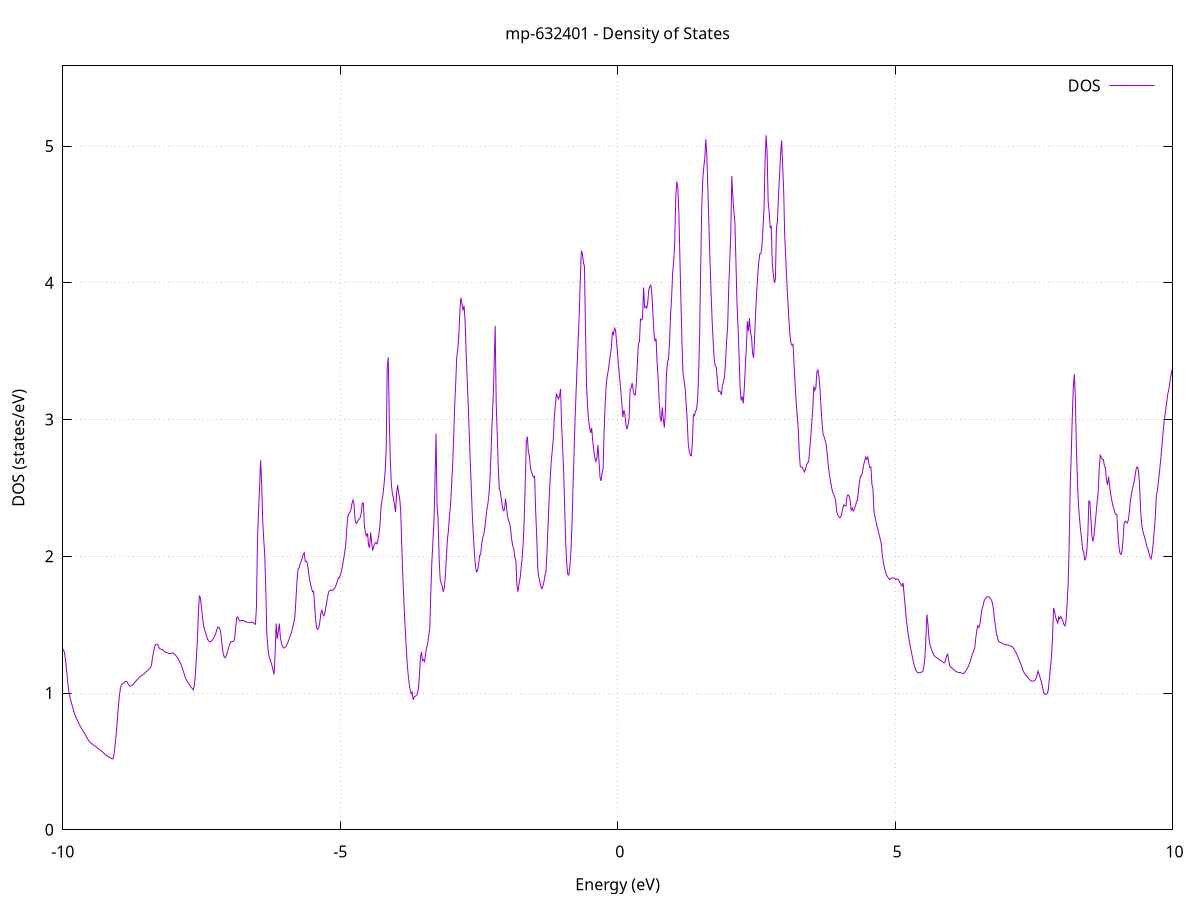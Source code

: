 set title 'mp-632401 - Density of States'
set xlabel 'Energy (eV)'
set ylabel 'DOS (states/eV)'
set grid
set xrange [-10:10]
set yrange [0:5.586]
set xzeroaxis lt -1
set terminal png size 800,600
set output 'mp-632401_dos_gnuplot.png'
plot '-' using 1:2 with lines title 'DOS'
-12.214800 0.000000
-12.196100 0.000000
-12.177400 0.000000
-12.158700 0.000000
-12.140000 0.000000
-12.121300 0.000000
-12.102600 0.000000
-12.083900 0.000000
-12.065200 0.000000
-12.046400 0.000000
-12.027700 0.000000
-12.009000 0.000000
-11.990300 0.000000
-11.971600 0.000000
-11.952900 0.000000
-11.934200 0.000000
-11.915500 0.000000
-11.896800 0.000000
-11.878100 0.000000
-11.859400 0.000000
-11.840700 0.000000
-11.822000 0.000000
-11.803300 0.000000
-11.784600 0.000000
-11.765900 0.000000
-11.747200 0.000000
-11.728500 0.000000
-11.709700 0.000000
-11.691000 0.000000
-11.672300 0.000000
-11.653600 0.000000
-11.634900 0.000000
-11.616200 0.000000
-11.597500 0.000000
-11.578800 0.000000
-11.560100 0.000000
-11.541400 0.000000
-11.522700 0.000000
-11.504000 0.000000
-11.485300 0.000000
-11.466600 0.000000
-11.447900 0.000000
-11.429200 0.000000
-11.410500 0.000000
-11.391800 0.000000
-11.373000 0.000000
-11.354300 0.000000
-11.335600 0.000000
-11.316900 0.000000
-11.298200 0.000000
-11.279500 0.000000
-11.260800 0.000000
-11.242100 0.000000
-11.223400 0.000000
-11.204700 0.000000
-11.186000 0.000000
-11.167300 0.000000
-11.148600 0.000000
-11.129900 0.000000
-11.111200 0.000000
-11.092500 0.000000
-11.073800 0.000000
-11.055100 0.000000
-11.036300 0.000000
-11.017600 0.000000
-10.998900 0.000000
-10.980200 0.000000
-10.961500 0.000000
-10.942800 0.000000
-10.924100 0.000000
-10.905400 0.000000
-10.886700 0.000000
-10.868000 0.000000
-10.849300 0.000000
-10.830600 0.000000
-10.811900 0.000000
-10.793200 0.000000
-10.774500 0.000000
-10.755800 0.000000
-10.737100 0.000000
-10.718400 0.000000
-10.699600 0.000000
-10.680900 0.000000
-10.662200 0.000000
-10.643500 0.000000
-10.624800 0.000000
-10.606100 0.000000
-10.587400 0.000000
-10.568700 0.000000
-10.550000 0.000000
-10.531300 0.000000
-10.512600 0.000500
-10.493900 0.067800
-10.475200 0.224700
-10.456500 0.364400
-10.437800 0.427800
-10.419100 0.474900
-10.400400 0.537400
-10.381700 0.607700
-10.362900 0.684800
-10.344200 0.762200
-10.325500 0.847400
-10.306800 0.957500
-10.288100 1.078400
-10.269400 1.157100
-10.250700 1.151600
-10.232000 1.132000
-10.213300 1.146900
-10.194600 1.190600
-10.175900 1.244500
-10.157200 1.301000
-10.138500 1.351900
-10.119800 1.396900
-10.101100 1.391500
-10.082400 1.369000
-10.063700 1.350600
-10.045000 1.336400
-10.026200 1.324100
-10.007500 1.320800
-9.988800 1.318100
-9.970100 1.296400
-9.951400 1.245000
-9.932700 1.171300
-9.914000 1.090100
-9.895300 1.021600
-9.876600 0.980200
-9.857900 0.948600
-9.839200 0.920100
-9.820500 0.892900
-9.801800 0.866400
-9.783100 0.843500
-9.764400 0.823500
-9.745700 0.806200
-9.727000 0.792000
-9.708300 0.776300
-9.689500 0.761100
-9.670800 0.747700
-9.652100 0.734900
-9.633400 0.722400
-9.614700 0.709900
-9.596000 0.697200
-9.577300 0.683600
-9.558600 0.669800
-9.539900 0.656100
-9.521200 0.644300
-9.502500 0.636900
-9.483800 0.631300
-9.465100 0.625800
-9.446400 0.620200
-9.427700 0.614400
-9.409000 0.608500
-9.390300 0.602500
-9.371600 0.596300
-9.352800 0.590600
-9.334100 0.585800
-9.315400 0.580100
-9.296700 0.573200
-9.278000 0.566400
-9.259300 0.559800
-9.240600 0.552900
-9.221900 0.546600
-9.203200 0.540800
-9.184500 0.535900
-9.165800 0.532100
-9.147100 0.528000
-9.128400 0.522900
-9.109700 0.517500
-9.091000 0.521200
-9.072300 0.566200
-9.053600 0.636000
-9.034900 0.714000
-9.016100 0.808700
-8.997400 0.907000
-8.978700 0.985800
-8.960000 1.036700
-8.941300 1.062200
-8.922600 1.068200
-8.903900 1.073700
-8.885200 1.081600
-8.866500 1.085800
-8.847800 1.084500
-8.829100 1.072000
-8.810400 1.058800
-8.791700 1.051400
-8.773000 1.051000
-8.754300 1.055200
-8.735600 1.062000
-8.716900 1.070300
-8.698200 1.079500
-8.679400 1.089200
-8.660700 1.096900
-8.642000 1.104600
-8.623300 1.113000
-8.604600 1.120200
-8.585900 1.125800
-8.567200 1.131100
-8.548500 1.136000
-8.529800 1.142200
-8.511100 1.149500
-8.492400 1.157000
-8.473700 1.164300
-8.455000 1.171400
-8.436300 1.178500
-8.417600 1.186500
-8.398900 1.211400
-8.380200 1.266400
-8.361500 1.306700
-8.342700 1.342100
-8.324000 1.355900
-8.305300 1.357500
-8.286600 1.353200
-8.267900 1.332300
-8.249200 1.322200
-8.230500 1.321200
-8.211800 1.318600
-8.193100 1.313600
-8.174400 1.306500
-8.155700 1.299500
-8.137000 1.296500
-8.118300 1.294700
-8.099600 1.291900
-8.080900 1.289000
-8.062200 1.288800
-8.043500 1.292100
-8.024800 1.293100
-8.006000 1.289500
-7.987300 1.283900
-7.968600 1.276600
-7.949900 1.267500
-7.931200 1.256600
-7.912500 1.244400
-7.893800 1.231400
-7.875100 1.214900
-7.856400 1.194700
-7.837700 1.172600
-7.819000 1.148800
-7.800300 1.122200
-7.781600 1.102900
-7.762900 1.089600
-7.744200 1.077000
-7.725500 1.065000
-7.706800 1.053900
-7.688100 1.043700
-7.669300 1.033900
-7.650600 1.022800
-7.631900 1.048300
-7.613200 1.119600
-7.594500 1.246200
-7.575800 1.381200
-7.557100 1.573500
-7.538400 1.712300
-7.519700 1.696500
-7.501000 1.624600
-7.482300 1.556700
-7.463600 1.495100
-7.444900 1.461800
-7.426200 1.439500
-7.407500 1.414500
-7.388800 1.392600
-7.370100 1.379600
-7.351400 1.374100
-7.332600 1.376300
-7.313900 1.383000
-7.295200 1.392300
-7.276500 1.405000
-7.257800 1.420900
-7.239100 1.442100
-7.220400 1.470000
-7.201700 1.483300
-7.183000 1.478600
-7.164300 1.463000
-7.145600 1.416400
-7.126900 1.339600
-7.108200 1.286400
-7.089500 1.262500
-7.070800 1.258000
-7.052100 1.275500
-7.033400 1.299800
-7.014700 1.325900
-6.995900 1.353900
-6.977200 1.372700
-6.958500 1.378200
-6.939800 1.378200
-6.921100 1.379300
-6.902400 1.397500
-6.883700 1.483300
-6.865000 1.551000
-6.846300 1.557800
-6.827600 1.536100
-6.808900 1.526800
-6.790200 1.530100
-6.771500 1.532100
-6.752800 1.532100
-6.734100 1.528500
-6.715400 1.519800
-6.696700 1.521200
-6.678000 1.518600
-6.659200 1.516900
-6.640500 1.516100
-6.621800 1.516500
-6.603100 1.518000
-6.584400 1.517700
-6.565700 1.513600
-6.547000 1.506400
-6.528300 1.502800
-6.509600 1.626100
-6.490900 2.123400
-6.472200 2.331100
-6.453500 2.500300
-6.434800 2.702300
-6.416100 2.533400
-6.397400 2.265200
-6.378700 2.124900
-6.360000 2.010800
-6.341300 1.760500
-6.322500 1.434800
-6.303800 1.327400
-6.285100 1.271700
-6.266400 1.248600
-6.247700 1.225400
-6.229000 1.199100
-6.210300 1.167100
-6.191600 1.135300
-6.172900 1.301500
-6.154200 1.508500
-6.135500 1.396500
-6.116800 1.449100
-6.098100 1.508000
-6.079400 1.414400
-6.060700 1.366600
-6.042000 1.343400
-6.023300 1.330800
-6.004600 1.329200
-5.985800 1.337200
-5.967100 1.348500
-5.948400 1.364800
-5.929700 1.384800
-5.911000 1.407600
-5.892300 1.425400
-5.873600 1.451300
-5.854900 1.483100
-5.836200 1.514900
-5.817500 1.558400
-5.798800 1.681000
-5.780100 1.811600
-5.761400 1.903900
-5.742700 1.914000
-5.724000 1.940400
-5.705300 1.961300
-5.686600 1.982400
-5.667900 2.013100
-5.649100 2.025800
-5.630400 1.963000
-5.611700 1.964300
-5.593000 1.949900
-5.574300 1.898700
-5.555600 1.840000
-5.536900 1.798600
-5.518200 1.769700
-5.499500 1.740400
-5.480800 1.744200
-5.462100 1.651900
-5.443400 1.535600
-5.424700 1.474600
-5.406000 1.465200
-5.387300 1.477100
-5.368600 1.515500
-5.349900 1.580900
-5.331200 1.609800
-5.312400 1.575800
-5.293700 1.564000
-5.275000 1.588500
-5.256300 1.634100
-5.237600 1.677600
-5.218900 1.721300
-5.200200 1.744700
-5.181500 1.750800
-5.162800 1.753000
-5.144100 1.749800
-5.125400 1.754800
-5.106700 1.762000
-5.088000 1.775800
-5.069300 1.795500
-5.050600 1.819900
-5.031900 1.842800
-5.013200 1.844900
-4.994500 1.866900
-4.975700 1.895900
-4.957000 1.933500
-4.938300 1.980900
-4.919600 2.026100
-4.900900 2.080900
-4.882200 2.198200
-4.863500 2.287100
-4.844800 2.311100
-4.826100 2.321500
-4.807400 2.343700
-4.788700 2.383600
-4.770000 2.411100
-4.751300 2.383000
-4.732600 2.267400
-4.713900 2.240300
-4.695200 2.245000
-4.676500 2.263800
-4.657800 2.274200
-4.639000 2.283200
-4.620300 2.318500
-4.601600 2.390100
-4.582900 2.387700
-4.564200 2.227100
-4.545500 2.169300
-4.526800 2.148300
-4.508100 2.168300
-4.489400 2.079300
-4.470700 2.062600
-4.452000 2.175200
-4.433300 2.103900
-4.414600 2.040200
-4.395900 2.075100
-4.377200 2.094300
-4.358500 2.101900
-4.339800 2.091200
-4.321100 2.116500
-4.302300 2.162500
-4.283600 2.227600
-4.264900 2.362700
-4.246200 2.410300
-4.227500 2.458000
-4.208800 2.532400
-4.190100 2.618100
-4.171400 2.786100
-4.152700 3.379700
-4.134000 3.454300
-4.115300 2.997900
-4.096600 2.691100
-4.077900 2.523300
-4.059200 2.458700
-4.040500 2.425600
-4.021800 2.377000
-4.003100 2.323200
-3.984300 2.455100
-3.965600 2.520400
-3.946900 2.461500
-3.928200 2.424200
-3.909500 2.330100
-3.890800 2.076000
-3.872100 1.857700
-3.853400 1.682600
-3.834700 1.516400
-3.816000 1.376100
-3.797300 1.243600
-3.778600 1.147100
-3.759900 1.077700
-3.741200 1.026800
-3.722500 0.995300
-3.703800 1.007000
-3.685100 0.950100
-3.666400 0.971900
-3.647600 0.975700
-3.628900 0.983000
-3.610200 0.992600
-3.591500 1.031500
-3.572800 1.123200
-3.554100 1.258900
-3.535400 1.300500
-3.516700 1.236400
-3.498000 1.245000
-3.479300 1.230700
-3.460600 1.290200
-3.441900 1.333400
-3.423200 1.365100
-3.404500 1.420600
-3.385800 1.474800
-3.367100 1.738600
-3.348400 1.960800
-3.329700 2.106600
-3.310900 2.249400
-3.292200 2.543400
-3.273500 2.897200
-3.254800 2.367000
-3.236100 2.271100
-3.217400 1.988000
-3.198700 1.830000
-3.180000 1.801600
-3.161300 1.780800
-3.142600 1.740600
-3.123900 1.769800
-3.105200 1.853800
-3.086500 1.989200
-3.067800 2.126200
-3.049100 2.186200
-3.030400 2.298600
-3.011700 2.370500
-2.993000 2.523000
-2.974200 2.662800
-2.955500 2.871700
-2.936800 3.103700
-2.918100 3.271900
-2.899400 3.457600
-2.880700 3.516800
-2.862000 3.622000
-2.843300 3.792800
-2.824600 3.890600
-2.805900 3.848500
-2.787200 3.797500
-2.768500 3.832100
-2.749800 3.726100
-2.731100 3.498400
-2.712400 3.302600
-2.693700 3.114100
-2.675000 2.902400
-2.656300 2.692800
-2.637500 2.495100
-2.618800 2.298300
-2.600100 2.151700
-2.581400 2.020000
-2.562700 1.928800
-2.544000 1.885500
-2.525300 1.893500
-2.506600 1.932700
-2.487900 2.005900
-2.469200 2.011900
-2.450500 2.086900
-2.431800 2.138700
-2.413100 2.156000
-2.394400 2.207000
-2.375700 2.272900
-2.357000 2.341500
-2.338300 2.384400
-2.319600 2.451500
-2.300800 2.566500
-2.282100 2.755600
-2.263400 2.964400
-2.244700 3.145900
-2.226000 3.391500
-2.207300 3.684000
-2.188600 3.113200
-2.169900 2.889500
-2.151200 2.652500
-2.132500 2.486800
-2.113800 2.476100
-2.095100 2.415200
-2.076400 2.361100
-2.057700 2.334100
-2.039000 2.339500
-2.020300 2.421100
-2.001600 2.352500
-1.982900 2.290200
-1.964100 2.258000
-1.945400 2.240700
-1.926700 2.188000
-1.908000 2.118000
-1.889300 2.073900
-1.870600 2.052000
-1.851900 1.993800
-1.833200 1.967200
-1.814500 1.785500
-1.795800 1.740900
-1.777100 1.800500
-1.758400 1.839200
-1.739700 1.917200
-1.721000 1.981100
-1.702300 2.094500
-1.683600 2.274300
-1.664900 2.548200
-1.646200 2.838600
-1.627400 2.875000
-1.608700 2.760500
-1.590000 2.731500
-1.571300 2.647900
-1.552600 2.617200
-1.533900 2.593900
-1.515200 2.577400
-1.496500 2.584100
-1.477800 2.332300
-1.459100 2.151100
-1.440400 1.917100
-1.421700 1.849400
-1.403000 1.814000
-1.384300 1.779800
-1.365600 1.762500
-1.346900 1.780800
-1.328200 1.814900
-1.309500 1.859200
-1.290700 1.891900
-1.272000 2.048100
-1.253300 2.239900
-1.234600 2.420400
-1.215900 2.561900
-1.197200 2.692500
-1.178500 2.773600
-1.159800 2.855500
-1.141100 3.018100
-1.122400 3.109200
-1.103700 3.189800
-1.085000 3.168200
-1.066300 3.150600
-1.047600 3.172200
-1.028900 3.223800
-1.010200 2.962600
-0.991500 2.793500
-0.972800 2.621100
-0.954000 2.343400
-0.935300 2.098300
-0.916600 1.940600
-0.897900 1.866000
-0.879200 1.862700
-0.860500 1.924700
-0.841800 2.037800
-0.823100 2.229200
-0.804400 2.505900
-0.785700 2.755100
-0.767000 3.003800
-0.748300 3.210000
-0.729600 3.402700
-0.710900 3.585600
-0.692200 3.773200
-0.673500 4.020700
-0.654800 4.229600
-0.636100 4.217000
-0.617300 4.150000
-0.598600 4.120800
-0.579900 3.667400
-0.561200 3.255200
-0.542500 3.100100
-0.523800 2.997600
-0.505100 2.941100
-0.486400 2.902800
-0.467700 2.938600
-0.449000 2.842200
-0.430300 2.775800
-0.411600 2.722200
-0.392900 2.693300
-0.374200 2.711700
-0.355500 2.814800
-0.336800 2.702700
-0.318100 2.579500
-0.299400 2.551200
-0.280600 2.607000
-0.261900 2.643100
-0.243200 2.918800
-0.224500 3.121900
-0.205800 3.254500
-0.187100 3.320500
-0.168400 3.359300
-0.149700 3.418400
-0.131000 3.469200
-0.112300 3.533900
-0.093600 3.641200
-0.074900 3.622400
-0.056200 3.668100
-0.037500 3.653600
-0.018800 3.564000
-0.000100 3.475500
0.018600 3.379300
0.037300 3.298300
0.056100 3.217000
0.074800 3.121400
0.093500 3.016500
0.112200 3.068300
0.130900 3.036700
0.149600 2.964100
0.168300 2.929300
0.187000 2.959000
0.205700 3.004700
0.224400 3.216100
0.243100 3.231200
0.261800 3.266900
0.280500 3.212700
0.299200 3.181700
0.317900 3.179000
0.336600 3.263000
0.355300 3.414200
0.374000 3.554000
0.392800 3.568800
0.411500 3.734000
0.430200 3.727900
0.448900 3.740800
0.467600 3.965600
0.486300 3.820300
0.505000 3.827100
0.523700 3.813600
0.542400 3.855200
0.561100 3.946500
0.579800 3.974300
0.598500 3.982400
0.617200 3.917500
0.635900 3.774000
0.654600 3.631600
0.673300 3.572500
0.692000 3.592400
0.710700 3.424100
0.729500 3.302500
0.748200 3.138900
0.766900 3.015700
0.785600 2.983400
0.804300 3.089200
0.823000 3.001800
0.841700 2.941600
0.860400 3.057900
0.879100 3.324900
0.897800 3.419700
0.916500 3.444200
0.935200 3.560200
0.953900 3.768800
0.972600 3.892700
0.991300 4.072500
1.010000 4.151000
1.028700 4.297800
1.047400 4.624100
1.066200 4.741000
1.084900 4.693900
1.103600 4.501300
1.122300 4.178800
1.141000 3.856600
1.159700 3.562300
1.178400 3.336800
1.197100 3.290300
1.215800 3.227000
1.234500 3.114000
1.253200 2.999100
1.271900 2.827800
1.290600 2.766200
1.309300 2.739000
1.328000 2.734300
1.346700 2.828900
1.365400 3.035100
1.384100 3.027100
1.402900 3.062600
1.421600 3.068700
1.440300 3.141200
1.459000 3.319500
1.477700 3.625800
1.496400 4.100500
1.515100 4.542500
1.533800 4.755600
1.552500 4.845600
1.571200 4.910300
1.589900 5.049700
1.608600 4.919200
1.627300 4.668300
1.646000 4.410900
1.664700 4.156500
1.683400 3.929500
1.702100 3.731800
1.720800 3.574800
1.739600 3.445400
1.758300 3.389400
1.777000 3.383800
1.795700 3.297300
1.814400 3.204600
1.833100 3.210600
1.851800 3.201600
1.870500 3.180300
1.889200 3.250300
1.907900 3.275600
1.926600 3.315100
1.945300 3.421900
1.964000 3.575400
1.982700 3.683800
2.001400 3.951700
2.020100 4.156900
2.038800 4.351200
2.057500 4.780600
2.076300 4.629400
2.095000 4.521100
2.113700 4.438500
2.132400 4.143200
2.151100 3.843900
2.169800 3.678000
2.188500 3.467900
2.207200 3.232300
2.225900 3.139100
2.244600 3.167900
2.263300 3.117400
2.282000 3.224300
2.300700 3.384800
2.319400 3.519200
2.338100 3.718600
2.356800 3.645800
2.375500 3.740000
2.394200 3.636800
2.413000 3.604100
2.431700 3.485200
2.450400 3.450500
2.469100 3.601900
2.487800 3.794900
2.506500 3.936100
2.525200 4.058700
2.543900 4.151300
2.562600 4.211200
2.581300 4.213600
2.600000 4.261700
2.618700 4.399100
2.637400 4.533300
2.656100 4.879400
2.674800 5.078400
2.693500 4.957900
2.712200 4.596700
2.730900 4.516100
2.749700 4.398500
2.768400 4.415300
2.787100 4.140700
2.805800 4.062100
2.824500 4.000700
2.843200 4.024100
2.861900 4.402700
2.880600 4.451600
2.899300 4.637400
2.918000 4.785400
2.936700 4.939100
2.955400 5.042300
2.974100 4.856800
2.992800 4.667600
3.011500 4.339900
3.030200 4.172600
3.048900 4.009900
3.067600 3.864600
3.086400 3.731600
3.105100 3.622600
3.123800 3.556900
3.142500 3.542100
3.161200 3.550100
3.179900 3.392600
3.198600 3.260700
3.217300 3.128200
3.236000 3.033300
3.254700 2.935700
3.273400 2.754300
3.292100 2.653900
3.310800 2.654000
3.329500 2.650100
3.348200 2.630200
3.366900 2.615300
3.385600 2.640600
3.404300 2.666000
3.423100 2.684800
3.441800 2.688800
3.460500 2.773600
3.479200 2.863700
3.497900 2.974100
3.516600 3.079400
3.535300 3.244100
3.554000 3.213600
3.572700 3.232900
3.591400 3.349900
3.610100 3.361900
3.628800 3.308400
3.647500 3.222900
3.666200 3.081800
3.684900 2.967000
3.703600 2.889200
3.722300 2.873200
3.741000 2.847300
3.759800 2.814600
3.778500 2.742100
3.797200 2.659600
3.815900 2.601900
3.834600 2.553400
3.853300 2.511400
3.872000 2.471800
3.890700 2.455100
3.909400 2.435300
3.928100 2.409300
3.946800 2.330300
3.965500 2.301900
3.984200 2.291700
4.002900 2.281700
4.021600 2.286000
4.040300 2.315000
4.059000 2.351200
4.077700 2.376500
4.096500 2.368800
4.115200 2.367800
4.133900 2.437500
4.152600 2.449000
4.171300 2.440900
4.190000 2.410500
4.208700 2.337000
4.227400 2.352900
4.246100 2.330600
4.264800 2.343400
4.283500 2.366200
4.302200 2.391900
4.320900 2.413900
4.339600 2.474900
4.358300 2.544700
4.377000 2.587100
4.395700 2.587000
4.414400 2.619600
4.433200 2.665800
4.451900 2.697800
4.470600 2.726300
4.489300 2.707600
4.508000 2.726000
4.526700 2.681700
4.545400 2.647600
4.564100 2.652600
4.582800 2.526000
4.601500 2.489500
4.620200 2.320800
4.638900 2.289900
4.657600 2.252600
4.676300 2.218100
4.695000 2.189300
4.713700 2.157500
4.732400 2.125200
4.751100 2.090700
4.769900 2.007300
4.788600 1.957100
4.807300 1.917700
4.826000 1.886600
4.844700 1.866000
4.863400 1.850900
4.882100 1.839200
4.900800 1.828200
4.919500 1.838600
4.938200 1.840800
4.956900 1.843900
4.975600 1.840300
4.994300 1.836600
5.013000 1.828700
5.031700 1.834400
5.050400 1.832100
5.069100 1.821800
5.087800 1.808600
5.106600 1.791100
5.125300 1.781500
5.144000 1.806400
5.162700 1.721700
5.181400 1.638600
5.200100 1.543100
5.218800 1.485600
5.237500 1.427800
5.256200 1.380700
5.274900 1.341100
5.293600 1.300800
5.312300 1.262900
5.331000 1.226600
5.349700 1.196900
5.368400 1.174100
5.387100 1.156900
5.405800 1.148300
5.424600 1.149200
5.443300 1.148500
5.462000 1.151400
5.480700 1.153000
5.499400 1.158600
5.518100 1.188800
5.536800 1.253600
5.555500 1.399800
5.574200 1.574600
5.592900 1.500500
5.611600 1.398500
5.630300 1.351100
5.649000 1.325800
5.667700 1.305000
5.686400 1.287500
5.705100 1.273700
5.723800 1.264500
5.742500 1.259900
5.761300 1.255500
5.780000 1.250300
5.798700 1.244000
5.817400 1.236900
5.836100 1.235500
5.854800 1.230200
5.873500 1.221200
5.892200 1.221900
5.910900 1.245000
5.929600 1.271900
5.948300 1.284400
5.967000 1.236700
5.985700 1.198700
6.004400 1.190100
6.023100 1.183800
6.041800 1.175700
6.060500 1.170100
6.079200 1.163500
6.098000 1.158000
6.116700 1.153600
6.135400 1.150800
6.154100 1.149400
6.172800 1.149700
6.191500 1.147600
6.210200 1.143900
6.228900 1.142000
6.247600 1.146600
6.266300 1.156500
6.285000 1.167800
6.303700 1.181800
6.322400 1.196600
6.341100 1.215200
6.359800 1.239500
6.378500 1.263900
6.397200 1.289000
6.415900 1.307500
6.434700 1.327400
6.453400 1.398600
6.472100 1.454400
6.490800 1.492200
6.509500 1.479600
6.528200 1.502400
6.546900 1.559200
6.565600 1.611000
6.584300 1.636100
6.603000 1.672000
6.621700 1.687800
6.640400 1.696700
6.659100 1.704400
6.677800 1.704700
6.696500 1.701300
6.715200 1.690500
6.733900 1.682700
6.752600 1.659800
6.771400 1.615700
6.790100 1.547400
6.808800 1.490400
6.827500 1.437000
6.846200 1.401900
6.864900 1.380600
6.883600 1.371400
6.902300 1.369200
6.921000 1.366500
6.939700 1.362100
6.958400 1.356500
6.977100 1.352800
6.995800 1.351800
7.014500 1.352200
7.033200 1.351500
7.051900 1.348800
7.070600 1.345900
7.089300 1.342600
7.108100 1.338800
7.126800 1.332200
7.145500 1.320400
7.164200 1.305100
7.182900 1.292200
7.201600 1.276000
7.220300 1.257500
7.239000 1.239600
7.257700 1.221000
7.276400 1.200800
7.295100 1.177600
7.313800 1.156100
7.332500 1.145300
7.351200 1.135100
7.369900 1.125400
7.388600 1.115700
7.407300 1.105600
7.426000 1.096800
7.444800 1.090100
7.463500 1.087100
7.482200 1.087400
7.500900 1.088400
7.519600 1.092500
7.538300 1.104600
7.557000 1.128000
7.575700 1.161300
7.594400 1.138300
7.613100 1.113800
7.631800 1.088500
7.650500 1.059700
7.669200 1.018400
7.687900 0.995100
7.706600 0.990400
7.725300 0.991300
7.744000 0.997300
7.762700 1.025500
7.781500 1.106700
7.800200 1.184000
7.818900 1.267200
7.837600 1.400600
7.856300 1.622100
7.875000 1.597700
7.893700 1.553500
7.912400 1.531500
7.931100 1.512100
7.949800 1.557900
7.968500 1.541700
7.987200 1.559200
8.005900 1.544100
8.024600 1.525600
8.043300 1.500700
8.062000 1.490200
8.080700 1.526200
8.099400 1.641800
8.118200 1.788600
8.136900 2.067100
8.155600 2.493800
8.174300 2.730000
8.193000 3.005400
8.211700 3.227800
8.230400 3.331300
8.249100 3.164200
8.267800 2.799300
8.286500 2.554600
8.305200 2.374500
8.323900 2.280100
8.342600 2.194200
8.361300 2.131200
8.380000 2.047500
8.398700 2.035000
8.417400 1.973000
8.436100 1.981100
8.454900 2.033300
8.473600 2.151000
8.492300 2.404200
8.511000 2.400300
8.529700 2.272700
8.548400 2.144900
8.567100 2.107700
8.585800 2.155100
8.604500 2.232100
8.623200 2.314700
8.641900 2.395500
8.660600 2.465900
8.679300 2.643200
8.698000 2.738900
8.716700 2.725500
8.735400 2.708600
8.754100 2.707600
8.772800 2.660900
8.791600 2.645100
8.810300 2.553200
8.829000 2.523400
8.847700 2.582400
8.866400 2.518600
8.885100 2.455600
8.903800 2.413500
8.922500 2.373100
8.941200 2.353400
8.959900 2.320300
8.978600 2.304900
8.997300 2.304300
9.016000 2.167000
9.034700 2.069500
9.053400 2.022400
9.072100 2.012500
9.090800 2.039300
9.109500 2.124000
9.128300 2.243000
9.147000 2.256700
9.165700 2.249500
9.184400 2.242000
9.203100 2.263900
9.221800 2.323400
9.240500 2.403500
9.259200 2.452700
9.277900 2.490900
9.296600 2.528600
9.315300 2.556400
9.334000 2.614100
9.352700 2.649700
9.371400 2.652500
9.390100 2.615700
9.408800 2.498700
9.427500 2.322200
9.446200 2.229900
9.465000 2.187600
9.483700 2.157200
9.502400 2.131400
9.521100 2.101300
9.539800 2.066700
9.558500 2.050700
9.577200 2.022300
9.595900 1.993800
9.614600 1.980400
9.633300 2.022300
9.652000 2.093000
9.670700 2.185500
9.689400 2.281300
9.708100 2.443100
9.726800 2.478600
9.745500 2.543200
9.764200 2.611800
9.782900 2.687300
9.801700 2.768500
9.820400 2.858900
9.839100 2.943600
9.857800 3.009300
9.876500 3.068400
9.895200 3.125800
9.913900 3.184500
9.932600 3.218400
9.951300 3.267700
9.970000 3.319400
9.988700 3.358200
10.007400 3.382500
10.026100 3.471500
10.044800 3.589200
10.063500 3.672300
10.082200 3.726900
10.100900 3.593400
10.119600 3.420100
10.138400 3.273800
10.157100 3.127100
10.175800 3.130700
10.194500 2.956300
10.213200 2.829700
10.231900 2.755100
10.250600 2.648500
10.269300 2.666900
10.288000 2.723400
10.306700 2.856600
10.325400 3.049500
10.344100 3.593600
10.362800 4.109400
10.381500 4.473500
10.400200 4.615700
10.418900 4.818400
10.437600 5.085700
10.456300 5.509800
10.475100 5.925400
10.493800 6.012200
10.512500 5.934700
10.531200 5.417300
10.549900 5.009400
10.568600 4.896400
10.587300 4.656200
10.606000 4.333900
10.624700 3.987700
10.643400 3.647100
10.662100 3.428500
10.680800 3.359200
10.699500 3.315100
10.718200 3.295200
10.736900 3.259900
10.755600 3.467800
10.774300 3.502900
10.793000 3.577700
10.811800 3.748800
10.830500 4.015900
10.849200 4.258100
10.867900 4.114100
10.886600 4.292000
10.905300 4.377600
10.924000 4.292100
10.942700 4.491000
10.961400 4.593100
10.980100 4.619400
10.998800 4.722800
11.017500 4.756000
11.036200 4.814200
11.054900 4.788600
11.073600 4.699600
11.092300 4.721500
11.111000 4.713800
11.129700 4.714000
11.148500 4.761700
11.167200 4.592400
11.185900 4.237200
11.204600 3.920400
11.223300 3.749700
11.242000 3.612100
11.260700 3.465200
11.279400 3.277500
11.298100 3.108500
11.316800 2.714600
11.335500 2.481300
11.354200 2.365800
11.372900 2.389900
11.391600 2.494300
11.410300 2.567700
11.429000 2.591600
11.447700 2.681200
11.466400 2.789300
11.485200 2.920400
11.503900 3.078800
11.522600 3.270200
11.541300 3.419700
11.560000 3.659700
11.578700 4.031900
11.597400 4.493500
11.616100 4.605600
11.634800 4.558400
11.653500 4.607100
11.672200 4.431300
11.690900 4.229600
11.709600 4.129200
11.728300 3.888500
11.747000 3.837100
11.765700 3.866800
11.784400 3.787900
11.803100 3.902400
11.821900 3.973000
11.840600 3.951600
11.859300 4.173900
11.878000 4.288900
11.896700 4.288700
11.915400 4.305300
11.934100 4.266100
11.952800 4.231200
11.971500 4.342500
11.990200 4.491000
12.008900 4.742100
12.027600 4.771900
12.046300 4.698900
12.065000 4.614100
12.083700 4.580700
12.102400 4.631400
12.121100 4.636000
12.139800 4.648100
12.158600 4.708700
12.177300 4.720800
12.196000 4.651400
12.214700 4.560200
12.233400 4.505400
12.252100 4.311700
12.270800 4.067200
12.289500 4.064300
12.308200 4.119400
12.326900 4.165800
12.345600 4.183300
12.364300 4.218500
12.383000 4.068000
12.401700 4.049400
12.420400 4.047000
12.439100 4.067200
12.457800 4.109100
12.476500 4.207600
12.495300 4.127500
12.514000 4.162400
12.532700 4.203700
12.551400 4.149900
12.570100 4.082500
12.588800 4.020500
12.607500 4.078600
12.626200 3.917800
12.644900 3.698900
12.663600 3.564700
12.682300 3.569700
12.701000 3.622000
12.719700 3.753900
12.738400 3.790200
12.757100 3.904400
12.775800 4.057500
12.794500 4.119600
12.813200 4.143800
12.832000 4.061700
12.850700 4.139100
12.869400 4.220000
12.888100 4.275400
12.906800 4.306900
12.925500 4.320500
12.944200 4.518400
12.962900 4.754400
12.981600 4.727300
13.000300 4.659900
13.019000 4.707100
13.037700 4.866000
13.056400 4.972800
13.075100 4.657700
13.093800 4.434200
13.112500 4.186500
13.131200 4.119400
13.149900 4.074500
13.168700 3.923700
13.187400 3.818100
13.206100 3.791000
13.224800 3.758000
13.243500 3.648000
13.262200 3.552100
13.280900 3.528500
13.299600 3.589400
13.318300 3.703600
13.337000 3.696400
13.355700 3.901900
13.374400 3.810500
13.393100 3.915800
13.411800 3.994700
13.430500 4.168200
13.449200 4.326200
13.467900 4.477700
13.486600 4.650100
13.505400 4.845600
13.524100 4.787800
13.542800 4.762400
13.561500 4.758400
13.580200 4.716600
13.598900 4.551500
13.617600 4.347600
13.636300 4.185800
13.655000 4.067100
13.673700 4.087700
13.692400 4.015800
13.711100 3.990800
13.729800 4.012500
13.748500 3.965500
13.767200 3.873900
13.785900 3.834900
13.804600 3.859800
13.823300 3.758500
13.842100 3.673400
13.860800 3.628500
13.879500 3.639100
13.898200 3.613000
13.916900 3.590400
13.935600 3.547000
13.954300 3.590600
13.973000 3.628500
13.991700 3.613100
14.010400 3.617000
14.029100 3.594400
14.047800 3.578900
14.066500 3.593400
14.085200 3.700800
14.103900 3.909800
14.122600 4.156100
14.141300 4.352800
14.160000 4.470900
14.178800 4.539800
14.197500 4.518900
14.216200 4.506000
14.234900 4.602600
14.253600 4.715700
14.272300 4.804500
14.291000 4.741900
14.309700 4.573700
14.328400 4.407400
14.347100 4.190900
14.365800 3.900200
14.384500 3.737300
14.403200 3.644900
14.421900 3.543300
14.440600 3.418900
14.459300 3.328200
14.478000 3.264200
14.496800 3.319500
14.515500 3.538200
14.534200 3.679900
14.552900 3.785900
14.571600 3.895900
14.590300 4.029200
14.609000 4.291100
14.627700 4.534500
14.646400 4.779500
14.665100 5.003700
14.683800 4.961300
14.702500 4.748700
14.721200 4.594000
14.739900 4.442500
14.758600 4.227600
14.777300 4.060000
14.796000 4.087400
14.814700 4.190700
14.833500 4.151700
14.852200 4.107200
14.870900 4.112600
14.889600 4.017900
14.908300 3.995200
14.927000 4.023800
14.945700 3.828800
14.964400 3.576200
14.983100 3.267400
15.001800 3.026400
15.020500 3.083300
15.039200 3.238600
15.057900 3.347200
15.076600 3.418500
15.095300 3.566800
15.114000 3.722100
15.132700 3.888600
15.151400 4.180600
15.170200 4.408800
15.188900 4.546300
15.207600 4.483800
15.226300 4.510900
15.245000 4.577600
15.263700 4.689000
15.282400 4.523800
15.301100 4.508800
15.319800 4.562200
15.338500 4.041000
15.357200 3.791400
15.375900 3.557000
15.394600 3.373500
15.413300 3.354700
15.432000 3.358400
15.450700 3.333700
15.469400 3.379400
15.488100 3.486700
15.506900 3.622600
15.525600 3.660000
15.544300 3.653700
15.563000 3.616200
15.581700 3.646900
15.600400 3.739100
15.619100 3.909400
15.637800 4.098800
15.656500 4.423700
15.675200 4.537900
15.693900 4.379600
15.712600 4.226600
15.731300 4.081500
15.750000 3.934100
15.768700 3.731300
15.787400 3.691400
15.806100 3.695800
15.824800 3.756400
15.843600 3.828100
15.862300 3.975100
15.881000 4.070800
15.899700 4.459100
15.918400 4.257000
15.937100 3.927900
15.955800 3.443600
15.974500 3.498700
15.993200 3.551800
16.011900 3.531500
16.030600 3.578500
16.049300 3.606100
16.068000 3.617500
16.086700 3.652700
16.105400 3.701600
16.124100 3.759400
16.142800 3.795800
16.161500 4.029500
16.180300 4.087100
16.199000 4.231300
16.217700 4.253700
16.236400 4.289500
16.255100 4.321800
16.273800 4.359200
16.292500 4.474800
16.311200 4.519600
16.329900 4.681500
16.348600 4.995900
16.367300 4.893100
16.386000 4.757400
16.404700 4.498700
16.423400 4.245600
16.442100 3.770800
16.460800 3.615400
16.479500 3.453700
16.498200 3.369100
16.517000 3.303200
16.535700 3.217200
16.554400 3.283400
16.573100 3.441200
16.591800 3.555600
16.610500 3.626500
16.629200 3.706800
16.647900 3.933200
16.666600 3.932700
16.685300 3.812500
16.704000 3.721500
16.722700 3.696200
16.741400 3.753600
16.760100 3.878900
16.778800 4.047200
16.797500 4.399200
16.816200 4.705700
16.834900 5.101700
16.853700 5.263700
16.872400 5.478600
16.891100 5.543200
16.909800 5.461600
16.928500 5.150700
16.947200 4.950400
16.965900 4.598900
16.984600 4.390700
17.003300 4.154400
17.022000 4.124800
17.040700 4.132700
17.059400 4.193800
17.078100 4.285900
17.096800 4.321400
17.115500 4.376400
17.134200 4.391600
17.152900 4.424100
17.171600 4.451900
17.190400 4.255400
17.209100 4.051200
17.227800 4.033400
17.246500 3.865200
17.265200 3.878100
17.283900 3.926900
17.302600 3.883300
17.321300 3.792300
17.340000 3.722000
17.358700 3.758100
17.377400 3.766200
17.396100 3.743600
17.414800 3.697700
17.433500 3.682000
17.452200 3.662100
17.470900 3.691200
17.489600 3.709000
17.508300 3.614700
17.527100 3.429600
17.545800 3.467200
17.564500 3.503100
17.583200 3.604200
17.601900 3.734800
17.620600 3.803100
17.639300 3.832400
17.658000 3.790300
17.676700 3.899300
17.695400 4.033200
17.714100 4.245200
17.732800 4.497200
17.751500 4.642000
17.770200 4.690000
17.788900 4.707300
17.807600 4.780900
17.826300 4.770200
17.845000 4.757800
17.863800 4.636200
17.882500 4.494200
17.901200 4.341300
17.919900 4.056600
17.938600 3.811500
17.957300 3.542700
17.976000 3.171000
17.994700 2.919500
18.013400 2.893300
18.032100 2.967300
18.050800 3.117100
18.069500 3.285900
18.088200 3.462300
18.106900 3.704600
18.125600 4.059300
18.144300 4.457900
18.163000 4.570900
18.181700 4.752900
18.200500 4.651100
18.219200 4.574800
18.237900 4.458200
18.256600 4.373300
18.275300 4.244600
18.294000 4.167000
18.312700 4.224500
18.331400 4.255100
18.350100 4.243200
18.368800 4.145900
18.387500 4.100200
18.406200 3.994900
18.424900 4.074500
18.443600 3.969200
18.462300 3.916300
18.481000 3.870400
18.499700 3.825800
18.518400 3.832600
18.537200 3.990900
18.555900 4.176300
18.574600 4.377300
18.593300 4.343100
18.612000 4.384900
18.630700 4.445400
18.649400 4.547000
18.668100 4.638600
18.686800 4.654000
18.705500 4.368100
18.724200 4.289700
18.742900 4.409100
18.761600 4.459900
18.780300 4.532800
18.799000 4.773800
18.817700 4.710300
18.836400 4.569500
18.855100 4.440600
18.873900 4.416300
18.892600 4.200200
18.911300 4.043100
18.930000 3.899500
18.948700 3.825200
18.967400 3.776500
18.986100 3.747800
19.004800 3.732600
19.023500 3.755500
19.042200 3.759200
19.060900 3.825000
19.079600 3.854100
19.098300 3.887300
19.117000 3.914400
19.135700 4.040500
19.154400 4.106700
19.173100 4.262400
19.191800 4.420900
19.210600 4.536500
19.229300 4.562700
19.248000 4.587800
19.266700 4.721900
19.285400 4.623900
19.304100 4.550300
19.322800 4.456100
19.341500 4.408400
19.360200 4.254400
19.378900 4.246200
19.397600 4.306500
19.416300 4.246700
19.435000 4.213700
19.453700 4.238000
19.472400 4.203600
19.491100 4.144400
19.509800 4.142700
19.528500 4.250400
19.547300 4.085300
19.566000 3.999900
19.584700 3.935600
19.603400 3.875600
19.622100 3.791200
19.640800 3.712200
19.659500 3.654800
19.678200 3.658500
19.696900 3.581400
19.715600 3.469000
19.734300 3.454900
19.753000 3.416800
19.771700 3.444200
19.790400 3.460500
19.809100 3.543300
19.827800 3.727700
19.846500 3.820600
19.865200 3.844800
19.884000 3.922900
19.902700 3.969600
19.921400 4.035900
19.940100 4.124900
19.958800 4.232400
19.977500 4.278800
19.996200 4.406800
20.014900 4.431300
20.033600 4.464600
20.052300 4.565300
20.071000 4.671600
20.089700 4.788400
20.108400 4.741700
20.127100 4.740400
20.145800 4.509400
20.164500 4.243800
20.183200 4.015700
20.201900 3.956100
20.220700 3.956400
20.239400 3.875600
20.258100 3.820400
20.276800 3.750100
20.295500 3.765100
20.314200 3.736300
20.332900 3.700900
20.351600 3.702600
20.370300 3.763700
20.389000 3.850600
20.407700 3.872500
20.426400 3.816000
20.445100 3.738500
20.463800 3.741900
20.482500 3.845500
20.501200 4.147100
20.519900 4.179300
20.538600 4.176900
20.557400 4.147800
20.576100 3.927900
20.594800 3.769400
20.613500 3.630400
20.632200 3.526600
20.650900 3.540200
20.669600 3.640700
20.688300 3.841000
20.707000 4.387000
20.725700 4.624400
20.744400 4.805800
20.763100 4.872200
20.781800 5.066300
20.800500 4.889500
20.819200 4.857700
20.837900 4.803300
20.856600 4.701000
20.875300 4.640700
20.894100 4.503100
20.912800 4.361200
20.931500 4.286700
20.950200 4.180900
20.968900 4.183400
20.987600 4.156400
21.006300 4.162900
21.025000 4.194000
21.043700 4.280200
21.062400 4.447400
21.081100 4.766100
21.099800 4.504500
21.118500 4.420800
21.137200 4.303200
21.155900 4.227300
21.174600 3.854800
21.193300 3.678400
21.212000 3.643000
21.230800 3.649800
21.249500 3.666500
21.268200 3.702800
21.286900 3.764600
21.305600 3.810600
21.324300 3.864700
21.343000 3.899200
21.361700 4.071500
21.380400 4.334300
21.399100 4.561600
21.417800 4.648500
21.436500 4.656500
21.455200 4.652000
21.473900 4.641000
21.492600 4.715200
21.511300 4.794900
21.530000 4.818200
21.548700 4.795900
21.567500 4.858900
21.586200 4.927500
21.604900 4.988100
21.623600 4.977300
21.642300 5.032000
21.661000 5.173500
21.679700 5.008700
21.698400 4.805700
21.717100 4.787700
21.735800 4.795400
21.754500 4.704000
21.773200 4.539400
21.791900 4.567000
21.810600 4.472400
21.829300 4.448400
21.848000 4.387700
21.866700 4.363600
21.885400 4.302000
21.904200 4.297800
21.922900 4.339600
21.941600 4.435900
21.960300 4.616400
21.979000 4.463800
21.997700 4.218100
22.016400 3.924300
22.035100 3.802900
22.053800 3.621800
22.072500 3.534200
22.091200 3.458700
22.109900 3.489000
22.128600 3.597000
22.147300 3.570600
22.166000 3.638800
22.184700 3.602400
22.203400 3.452300
22.222100 3.408700
22.240900 3.403100
22.259600 3.275700
22.278300 3.136600
22.297000 2.960700
22.315700 2.710800
22.334400 2.580700
22.353100 2.454000
22.371800 2.325900
22.390500 2.211500
22.409200 2.124100
22.427900 2.042100
22.446600 2.025800
22.465300 2.010600
22.484000 1.991600
22.502700 1.979800
22.521400 1.984500
22.540100 1.999600
22.558800 2.034400
22.577600 2.067000
22.596300 2.084700
22.615000 2.060400
22.633700 2.006200
22.652400 1.943100
22.671100 1.861700
22.689800 1.787600
22.708500 1.682900
22.727200 1.697000
22.745900 1.588100
22.764600 1.491800
22.783300 1.463300
22.802000 1.493600
22.820700 1.455900
22.839400 1.253700
22.858100 1.111300
22.876800 1.027200
22.895500 0.996100
22.914300 1.022700
22.933000 1.089600
22.951700 1.103900
22.970400 1.092700
22.989100 1.104300
23.007800 1.125300
23.026500 1.174900
23.045200 1.224600
23.063900 1.270600
23.082600 1.273300
23.101300 1.170400
23.120000 1.078200
23.138700 0.965100
23.157400 0.827600
23.176100 0.688700
23.194800 0.574900
23.213500 0.475500
23.232200 0.360500
23.251000 0.293200
23.269700 0.211000
23.288400 0.157400
23.307100 0.129800
23.325800 0.110200
23.344500 0.091700
23.363200 0.074300
23.381900 0.057800
23.400600 0.041700
23.419300 0.026900
23.438000 0.015400
23.456700 0.007000
23.475400 0.001900
23.494100 0.000000
23.512800 0.000000
23.531500 0.000000
23.550200 0.000000
23.569000 0.000000
23.587700 0.000000
23.606400 0.000000
23.625100 0.000000
23.643800 0.000000
23.662500 0.000000
23.681200 0.000000
23.699900 0.000000
23.718600 0.000000
23.737300 0.000000
23.756000 0.000000
23.774700 0.000000
23.793400 0.000000
23.812100 0.000000
23.830800 0.000000
23.849500 0.000000
23.868200 0.000000
23.886900 0.000000
23.905700 0.000000
23.924400 0.000000
23.943100 0.000000
23.961800 0.000000
23.980500 0.000000
23.999200 0.000000
24.017900 0.000000
24.036600 0.000000
24.055300 0.000000
24.074000 0.000000
24.092700 0.000000
24.111400 0.000000
24.130100 0.000000
24.148800 0.000000
24.167500 0.000000
24.186200 0.000000
24.204900 0.000000
24.223600 0.000000
24.242400 0.000000
24.261100 0.000000
24.279800 0.000000
24.298500 0.000000
24.317200 0.000000
24.335900 0.000000
24.354600 0.000000
24.373300 0.000000
24.392000 0.000000
24.410700 0.000000
24.429400 0.000000
24.448100 0.000000
24.466800 0.000000
24.485500 0.000000
24.504200 0.000000
24.522900 0.000000
24.541600 0.000000
24.560300 0.000000
24.579100 0.000000
24.597800 0.000000
24.616500 0.000000
24.635200 0.000000
24.653900 0.000000
24.672600 0.000000
24.691300 0.000000
24.710000 0.000000
24.728700 0.000000
24.747400 0.000000
24.766100 0.000000
24.784800 0.000000
24.803500 0.000000
24.822200 0.000000
24.840900 0.000000
24.859600 0.000000
24.878300 0.000000
24.897000 0.000000
24.915800 0.000000
24.934500 0.000000
24.953200 0.000000
24.971900 0.000000
24.990600 0.000000
25.009300 0.000000
25.028000 0.000000
25.046700 0.000000
25.065400 0.000000
25.084100 0.000000
25.102800 0.000000
25.121500 0.000000
25.140200 0.000000
25.158900 0.000000
25.177600 0.000000
25.196300 0.000000
e

